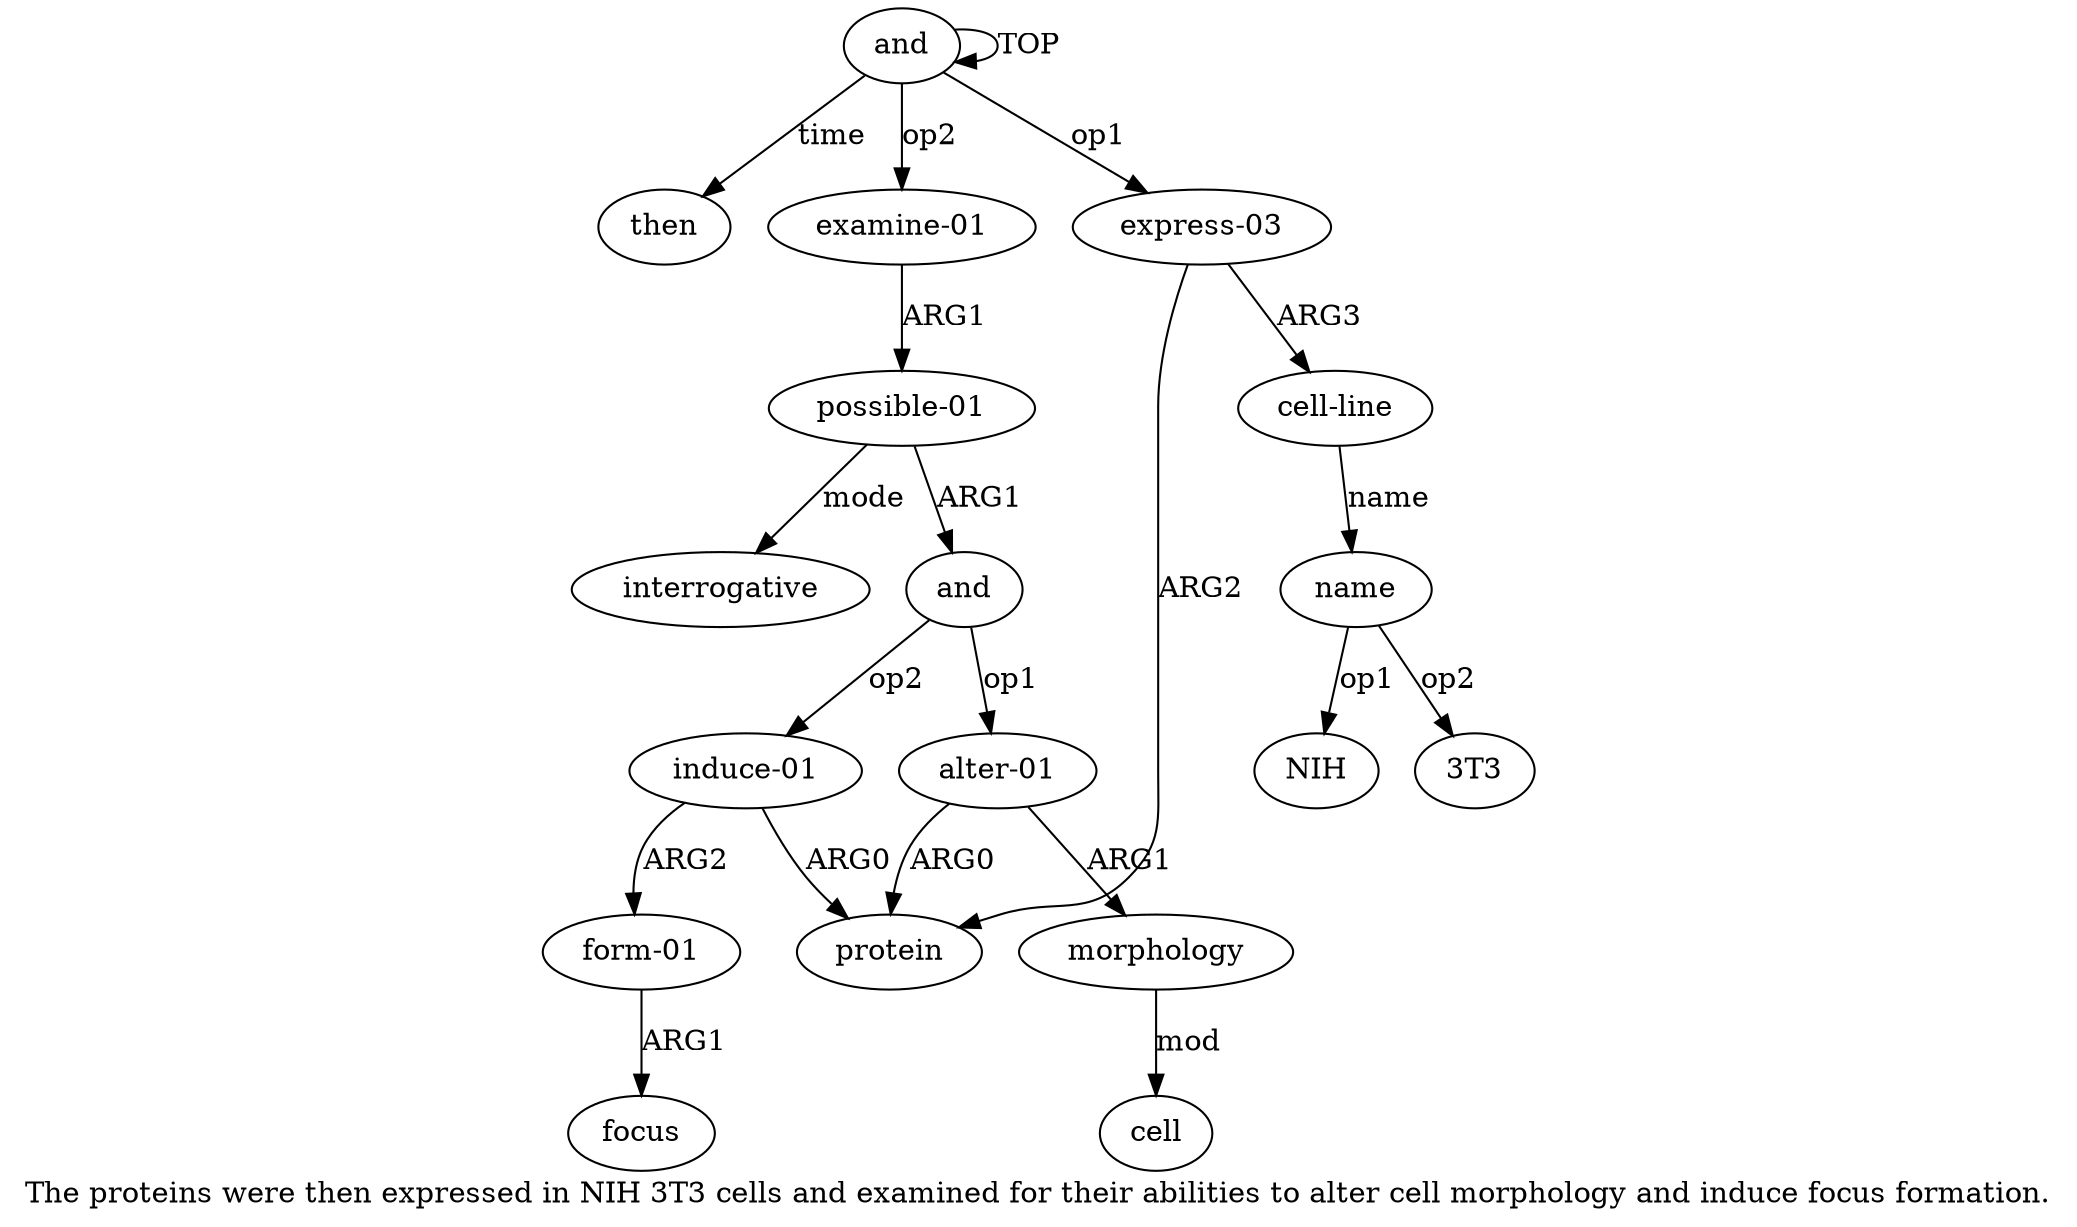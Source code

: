 digraph  {
	graph [label="The proteins were then expressed in NIH 3T3 cells and examined for their abilities to alter cell morphology and induce focus formation."];
	node [label="\N"];
	a14	 [color=black,
		gold_ind=14,
		gold_label=then,
		label=then,
		test_ind=14,
		test_label=then];
	a11	 [color=black,
		gold_ind=11,
		gold_label="induce-01",
		label="induce-01",
		test_ind=11,
		test_label="induce-01"];
	a12	 [color=black,
		gold_ind=12,
		gold_label="form-01",
		label="form-01",
		test_ind=12,
		test_label="form-01"];
	a11 -> a12 [key=0,
	color=black,
	gold_label=ARG2,
	label=ARG2,
	test_label=ARG2];
a2 [color=black,
	gold_ind=2,
	gold_label=protein,
	label=protein,
	test_ind=2,
	test_label=protein];
a11 -> a2 [key=0,
color=black,
gold_label=ARG0,
label=ARG0,
test_label=ARG0];
a10 [color=black,
gold_ind=10,
gold_label=cell,
label=cell,
test_ind=10,
test_label=cell];
a13 [color=black,
gold_ind=13,
gold_label=focus,
label=focus,
test_ind=13,
test_label=focus];
a12 -> a13 [key=0,
color=black,
gold_label=ARG1,
label=ARG1,
test_label=ARG1];
"a6 interrogative" [color=black,
gold_ind=-1,
gold_label=interrogative,
label=interrogative,
test_ind=-1,
test_label=interrogative];
"a4 NIH" [color=black,
gold_ind=-1,
gold_label=NIH,
label=NIH,
test_ind=-1,
test_label=NIH];
a1 [color=black,
gold_ind=1,
gold_label="express-03",
label="express-03",
test_ind=1,
test_label="express-03"];
a3 [color=black,
gold_ind=3,
gold_label="cell-line",
label="cell-line",
test_ind=3,
test_label="cell-line"];
a1 -> a3 [key=0,
color=black,
gold_label=ARG3,
label=ARG3,
test_label=ARG3];
a1 -> a2 [key=0,
color=black,
gold_label=ARG2,
label=ARG2,
test_label=ARG2];
a0 [color=black,
gold_ind=0,
gold_label=and,
label=and,
test_ind=0,
test_label=and];
a0 -> a14 [key=0,
color=black,
gold_label=time,
label=time,
test_label=time];
a0 -> a1 [key=0,
color=black,
gold_label=op1,
label=op1,
test_label=op1];
a0 -> a0 [key=0,
color=black,
gold_label=TOP,
label=TOP,
test_label=TOP];
a5 [color=black,
gold_ind=5,
gold_label="examine-01",
label="examine-01",
test_ind=5,
test_label="examine-01"];
a0 -> a5 [key=0,
color=black,
gold_label=op2,
label=op2,
test_label=op2];
a4 [color=black,
gold_ind=4,
gold_label=name,
label=name,
test_ind=4,
test_label=name];
a3 -> a4 [key=0,
color=black,
gold_label=name,
label=name,
test_label=name];
a6 [color=black,
gold_ind=6,
gold_label="possible-01",
label="possible-01",
test_ind=6,
test_label="possible-01"];
a5 -> a6 [key=0,
color=black,
gold_label=ARG1,
label=ARG1,
test_label=ARG1];
a4 -> "a4 NIH" [key=0,
color=black,
gold_label=op1,
label=op1,
test_label=op1];
"a4 3T3" [color=black,
gold_ind=-1,
gold_label="3T3",
label="3T3",
test_ind=-1,
test_label="3T3"];
a4 -> "a4 3T3" [key=0,
color=black,
gold_label=op2,
label=op2,
test_label=op2];
a7 [color=black,
gold_ind=7,
gold_label=and,
label=and,
test_ind=7,
test_label=and];
a7 -> a11 [key=0,
color=black,
gold_label=op2,
label=op2,
test_label=op2];
a8 [color=black,
gold_ind=8,
gold_label="alter-01",
label="alter-01",
test_ind=8,
test_label="alter-01"];
a7 -> a8 [key=0,
color=black,
gold_label=op1,
label=op1,
test_label=op1];
a6 -> "a6 interrogative" [key=0,
color=black,
gold_label=mode,
label=mode,
test_label=mode];
a6 -> a7 [key=0,
color=black,
gold_label=ARG1,
label=ARG1,
test_label=ARG1];
a9 [color=black,
gold_ind=9,
gold_label=morphology,
label=morphology,
test_ind=9,
test_label=morphology];
a9 -> a10 [key=0,
color=black,
gold_label=mod,
label=mod,
test_label=mod];
a8 -> a2 [key=0,
color=black,
gold_label=ARG0,
label=ARG0,
test_label=ARG0];
a8 -> a9 [key=0,
color=black,
gold_label=ARG1,
label=ARG1,
test_label=ARG1];
}
